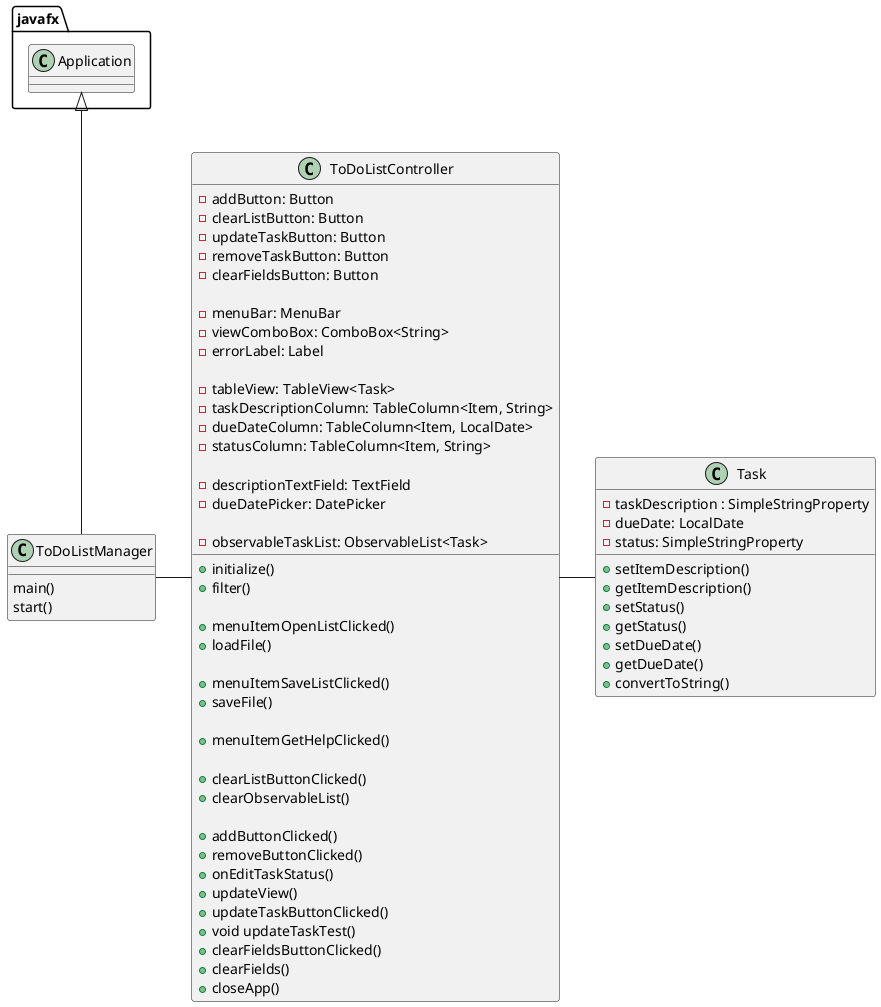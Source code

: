 @startuml
'https://plantuml.com/class-diagram

class ToDoListManager{
    main()
    start()
}

class ToDoListController{

    - addButton: Button
    - clearListButton: Button
    - updateTaskButton: Button
    - removeTaskButton: Button
    - clearFieldsButton: Button

    - menuBar: MenuBar
    - viewComboBox: ComboBox<String>
    - errorLabel: Label

    - tableView: TableView<Task>
    - taskDescriptionColumn: TableColumn<Item, String>
    - dueDateColumn: TableColumn<Item, LocalDate>
    - statusColumn: TableColumn<Item, String>

    - descriptionTextField: TextField
    - dueDatePicker: DatePicker

    - observableTaskList: ObservableList<Task>

    + initialize()
    + filter()

    + menuItemOpenListClicked()
        + loadFile() /'loadFile() also calls clearObservableList()'/

    + menuItemSaveListClicked()
        + saveFile()

    + menuItemGetHelpClicked()

    + clearListButtonClicked()
        + clearObservableList()

    + addButtonClicked()     /'Delegate testing'/
    + removeButtonClicked()  /'Delegate testing'/
    + onEditTaskStatus()
    + updateView()
    + updateTaskButtonClicked() /'Delegate testing'/
        + void updateTaskTest()
    + clearFieldsButtonClicked()
        + clearFields()
    + closeApp()
}

class Task{
    - taskDescription : SimpleStringProperty
    - dueDate: LocalDate
    - status: SimpleStringProperty

    + setItemDescription()
    + getItemDescription()
    + setStatus()
    + getStatus()
    + setDueDate()
    + getDueDate()
    + convertToString()
}

javafx.Application <|-- ToDoListManager
ToDoListManager - ToDoListController
ToDoListController - Task


@enduml